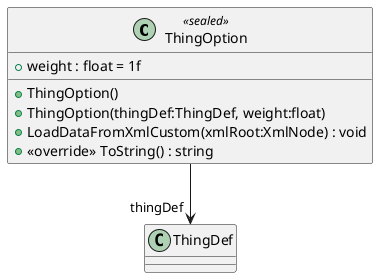 @startuml
class ThingOption <<sealed>> {
    + weight : float = 1f
    + ThingOption()
    + ThingOption(thingDef:ThingDef, weight:float)
    + LoadDataFromXmlCustom(xmlRoot:XmlNode) : void
    + <<override>> ToString() : string
}
ThingOption --> "thingDef" ThingDef
@enduml
